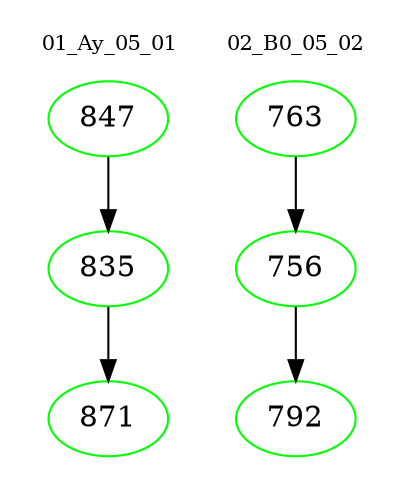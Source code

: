 digraph{
subgraph cluster_0 {
color = white
label = "01_Ay_05_01";
fontsize=10;
T0_847 [label="847", color="green"]
T0_847 -> T0_835 [color="black"]
T0_835 [label="835", color="green"]
T0_835 -> T0_871 [color="black"]
T0_871 [label="871", color="green"]
}
subgraph cluster_1 {
color = white
label = "02_B0_05_02";
fontsize=10;
T1_763 [label="763", color="green"]
T1_763 -> T1_756 [color="black"]
T1_756 [label="756", color="green"]
T1_756 -> T1_792 [color="black"]
T1_792 [label="792", color="green"]
}
}

